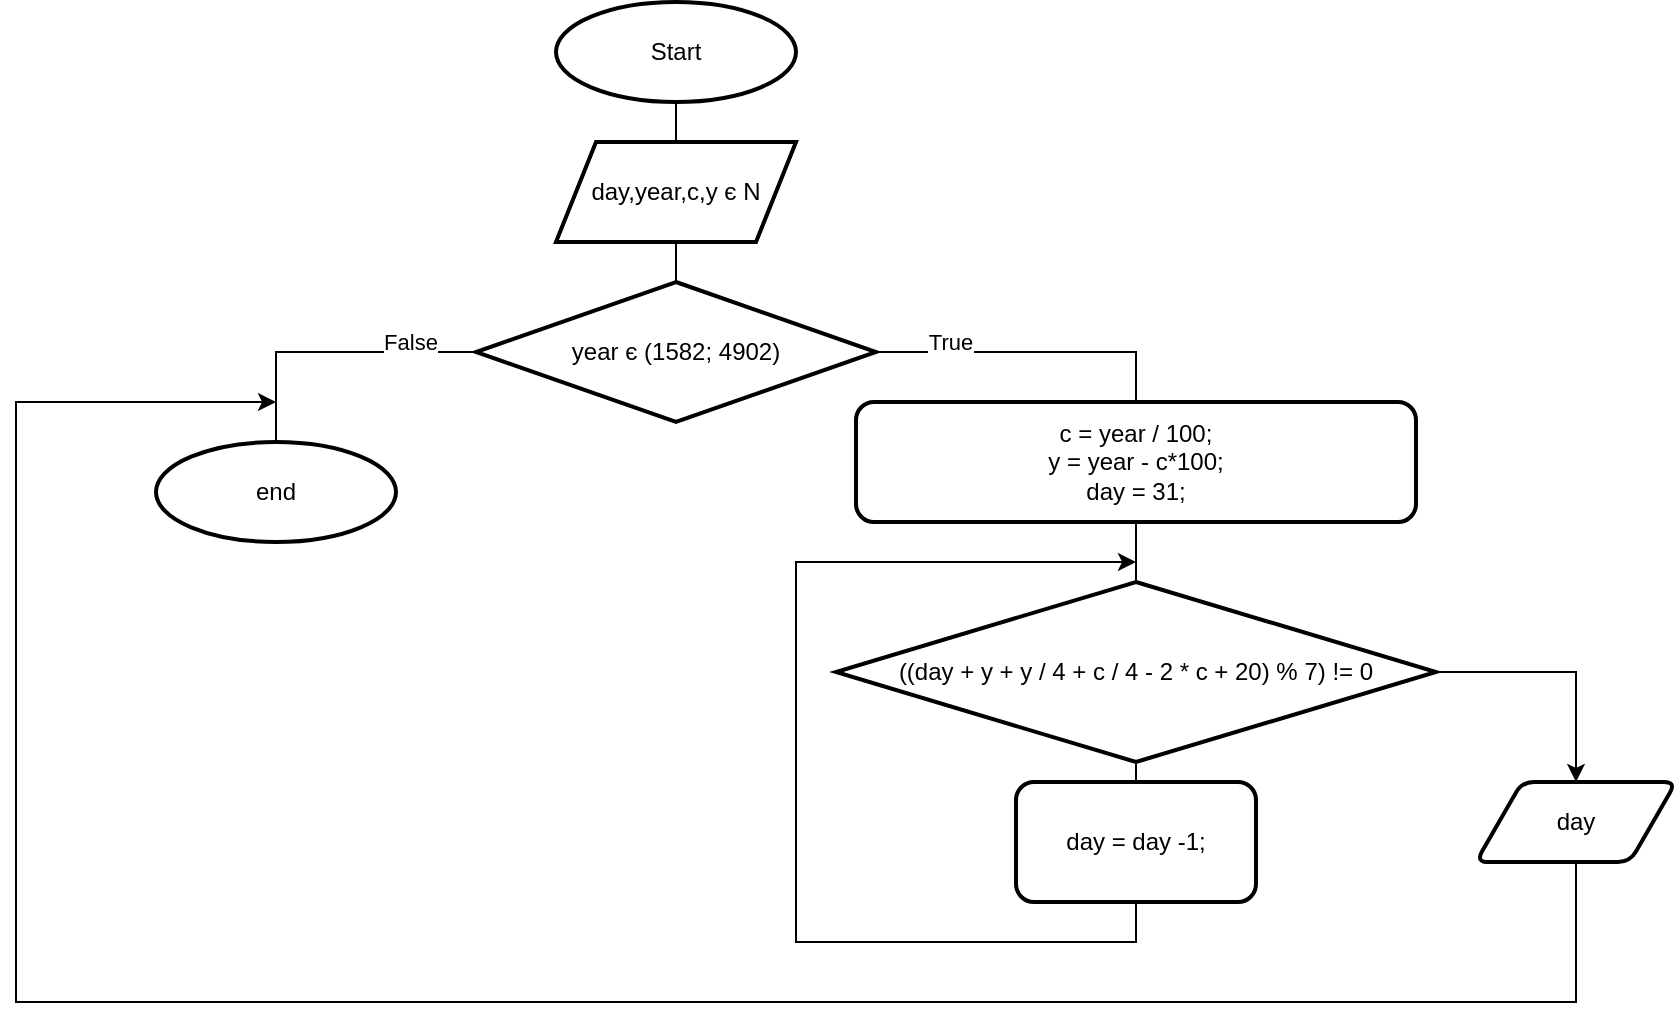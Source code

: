 <mxfile version="15.3.8" type="device"><diagram id="yUTXehqpUwpeXPgJv09w" name="Страница 1"><mxGraphModel dx="1024" dy="592" grid="1" gridSize="10" guides="1" tooltips="1" connect="1" arrows="1" fold="1" page="1" pageScale="1" pageWidth="827" pageHeight="1169" math="0" shadow="0"><root><mxCell id="0"/><mxCell id="1" parent="0"/><mxCell id="VqrbEG8tHKGKs0MWfjYa-5" value="" style="edgeStyle=orthogonalEdgeStyle;rounded=0;orthogonalLoop=1;jettySize=auto;html=1;endArrow=none;endFill=0;exitX=0.5;exitY=1;exitDx=0;exitDy=0;entryX=0.5;entryY=0;entryDx=0;entryDy=0;" parent="1" source="VqrbEG8tHKGKs0MWfjYa-25" target="VqrbEG8tHKGKs0MWfjYa-4" edge="1"><mxGeometry relative="1" as="geometry"/></mxCell><mxCell id="VqrbEG8tHKGKs0MWfjYa-1" value="Start" style="ellipse;whiteSpace=wrap;html=1;" parent="1" vertex="1"><mxGeometry x="340" y="160" width="120" height="50" as="geometry"/></mxCell><mxCell id="VqrbEG8tHKGKs0MWfjYa-9" value="" style="edgeStyle=orthogonalEdgeStyle;rounded=0;orthogonalLoop=1;jettySize=auto;html=1;endArrow=none;endFill=0;entryX=0.5;entryY=0;entryDx=0;entryDy=0;entryPerimeter=0;exitX=0.5;exitY=1;exitDx=0;exitDy=0;" parent="1" source="VqrbEG8tHKGKs0MWfjYa-4" target="VqrbEG8tHKGKs0MWfjYa-20" edge="1"><mxGeometry relative="1" as="geometry"><mxPoint x="400" y="320" as="targetPoint"/><Array as="points"/></mxGeometry></mxCell><mxCell id="VqrbEG8tHKGKs0MWfjYa-4" value="day,year,c,y є N" style="shape=parallelogram;perimeter=parallelogramPerimeter;whiteSpace=wrap;html=1;fixedSize=1;strokeWidth=2;" parent="1" vertex="1"><mxGeometry x="340" y="230" width="120" height="50" as="geometry"/></mxCell><mxCell id="VqrbEG8tHKGKs0MWfjYa-12" style="edgeStyle=orthogonalEdgeStyle;rounded=0;orthogonalLoop=1;jettySize=auto;html=1;exitX=0.5;exitY=1;exitDx=0;exitDy=0;entryX=0.5;entryY=0;entryDx=0;entryDy=0;endArrow=none;endFill=0;" parent="1" source="VqrbEG8tHKGKs0MWfjYa-10" target="VqrbEG8tHKGKs0MWfjYa-11" edge="1"><mxGeometry relative="1" as="geometry"><mxPoint x="630" y="380" as="sourcePoint"/></mxGeometry></mxCell><mxCell id="VqrbEG8tHKGKs0MWfjYa-10" value="c = year / 100;&lt;br&gt;y = year - c*100;&lt;br&gt;day = 31;&lt;br&gt;" style="rounded=1;whiteSpace=wrap;html=1;strokeWidth=2;" parent="1" vertex="1"><mxGeometry x="490" y="360" width="280" height="60" as="geometry"/></mxCell><mxCell id="VqrbEG8tHKGKs0MWfjYa-13" style="edgeStyle=orthogonalEdgeStyle;rounded=0;orthogonalLoop=1;jettySize=auto;html=1;exitX=0.5;exitY=1;exitDx=0;exitDy=0;endArrow=none;endFill=0;entryX=0.5;entryY=0;entryDx=0;entryDy=0;" parent="1" source="VqrbEG8tHKGKs0MWfjYa-11" target="VqrbEG8tHKGKs0MWfjYa-14" edge="1"><mxGeometry relative="1" as="geometry"><mxPoint x="630" y="550" as="targetPoint"/></mxGeometry></mxCell><mxCell id="VqrbEG8tHKGKs0MWfjYa-19" style="edgeStyle=orthogonalEdgeStyle;rounded=0;orthogonalLoop=1;jettySize=auto;html=1;exitX=1;exitY=0.5;exitDx=0;exitDy=0;entryX=0.5;entryY=0;entryDx=0;entryDy=0;endArrow=classic;endFill=1;" parent="1" source="VqrbEG8tHKGKs0MWfjYa-11" target="VqrbEG8tHKGKs0MWfjYa-18" edge="1"><mxGeometry relative="1" as="geometry"/></mxCell><mxCell id="VqrbEG8tHKGKs0MWfjYa-11" value="((day + y + y / 4 + c / 4 - 2 * c + 20) % 7) != 0" style="rhombus;whiteSpace=wrap;html=1;strokeWidth=2;" parent="1" vertex="1"><mxGeometry x="480" y="450" width="300" height="90" as="geometry"/></mxCell><mxCell id="VqrbEG8tHKGKs0MWfjYa-16" style="edgeStyle=orthogonalEdgeStyle;rounded=0;orthogonalLoop=1;jettySize=auto;html=1;exitX=0.5;exitY=1;exitDx=0;exitDy=0;endArrow=classic;endFill=1;" parent="1" source="VqrbEG8tHKGKs0MWfjYa-14" edge="1"><mxGeometry relative="1" as="geometry"><mxPoint x="630" y="440" as="targetPoint"/><Array as="points"><mxPoint x="630" y="630"/><mxPoint x="460" y="630"/><mxPoint x="460" y="440"/><mxPoint x="630" y="440"/></Array></mxGeometry></mxCell><mxCell id="VqrbEG8tHKGKs0MWfjYa-14" value="day = day -1;" style="rounded=1;whiteSpace=wrap;html=1;strokeWidth=2;" parent="1" vertex="1"><mxGeometry x="570" y="550" width="120" height="60" as="geometry"/></mxCell><mxCell id="VqrbEG8tHKGKs0MWfjYa-27" style="edgeStyle=orthogonalEdgeStyle;rounded=0;orthogonalLoop=1;jettySize=auto;html=1;exitX=0.5;exitY=1;exitDx=0;exitDy=0;endArrow=classic;endFill=1;" parent="1" source="VqrbEG8tHKGKs0MWfjYa-18" edge="1"><mxGeometry relative="1" as="geometry"><mxPoint x="200" y="360" as="targetPoint"/><Array as="points"><mxPoint x="850" y="660"/><mxPoint x="70" y="660"/><mxPoint x="70" y="360"/></Array></mxGeometry></mxCell><mxCell id="VqrbEG8tHKGKs0MWfjYa-18" value="day" style="shape=parallelogram;html=1;strokeWidth=2;perimeter=parallelogramPerimeter;whiteSpace=wrap;rounded=1;arcSize=12;size=0.23;" parent="1" vertex="1"><mxGeometry x="800" y="550" width="100" height="40" as="geometry"/></mxCell><mxCell id="VqrbEG8tHKGKs0MWfjYa-21" style="edgeStyle=orthogonalEdgeStyle;rounded=0;orthogonalLoop=1;jettySize=auto;html=1;exitX=1;exitY=0.5;exitDx=0;exitDy=0;exitPerimeter=0;entryX=0.5;entryY=0;entryDx=0;entryDy=0;endArrow=none;endFill=0;" parent="1" source="VqrbEG8tHKGKs0MWfjYa-20" target="VqrbEG8tHKGKs0MWfjYa-10" edge="1"><mxGeometry relative="1" as="geometry"/></mxCell><mxCell id="VqrbEG8tHKGKs0MWfjYa-22" value="True&lt;br&gt;" style="edgeLabel;html=1;align=center;verticalAlign=middle;resizable=0;points=[];" parent="VqrbEG8tHKGKs0MWfjYa-21" vertex="1" connectable="0"><mxGeometry x="-0.528" relative="1" as="geometry"><mxPoint y="-5" as="offset"/></mxGeometry></mxCell><mxCell id="VqrbEG8tHKGKs0MWfjYa-23" style="edgeStyle=orthogonalEdgeStyle;rounded=0;orthogonalLoop=1;jettySize=auto;html=1;exitX=0;exitY=0.5;exitDx=0;exitDy=0;exitPerimeter=0;endArrow=none;endFill=0;entryX=0.5;entryY=0;entryDx=0;entryDy=0;" parent="1" source="VqrbEG8tHKGKs0MWfjYa-20" target="VqrbEG8tHKGKs0MWfjYa-26" edge="1"><mxGeometry relative="1" as="geometry"><mxPoint x="200" y="380" as="targetPoint"/></mxGeometry></mxCell><mxCell id="VqrbEG8tHKGKs0MWfjYa-28" value="False" style="edgeLabel;html=1;align=center;verticalAlign=middle;resizable=0;points=[];" parent="VqrbEG8tHKGKs0MWfjYa-23" vertex="1" connectable="0"><mxGeometry x="-0.545" y="1" relative="1" as="geometry"><mxPoint y="-6" as="offset"/></mxGeometry></mxCell><mxCell id="VqrbEG8tHKGKs0MWfjYa-20" value="year є (1582; 4902)" style="strokeWidth=2;html=1;shape=mxgraph.flowchart.decision;whiteSpace=wrap;" parent="1" vertex="1"><mxGeometry x="300" y="300" width="200" height="70" as="geometry"/></mxCell><mxCell id="VqrbEG8tHKGKs0MWfjYa-25" value="Start" style="ellipse;whiteSpace=wrap;html=1;strokeWidth=2;" parent="1" vertex="1"><mxGeometry x="340" y="160" width="120" height="50" as="geometry"/></mxCell><mxCell id="VqrbEG8tHKGKs0MWfjYa-26" value="end" style="ellipse;whiteSpace=wrap;html=1;strokeWidth=2;" parent="1" vertex="1"><mxGeometry x="140" y="380" width="120" height="50" as="geometry"/></mxCell></root></mxGraphModel></diagram></mxfile>